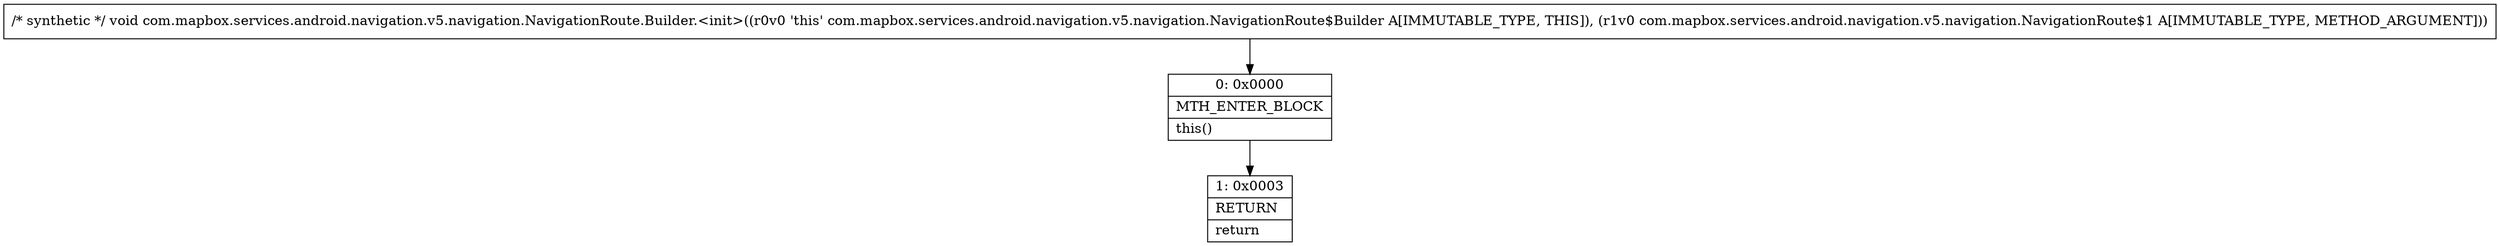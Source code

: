 digraph "CFG forcom.mapbox.services.android.navigation.v5.navigation.NavigationRoute.Builder.\<init\>(Lcom\/mapbox\/services\/android\/navigation\/v5\/navigation\/NavigationRoute$1;)V" {
Node_0 [shape=record,label="{0\:\ 0x0000|MTH_ENTER_BLOCK\l|this()\l}"];
Node_1 [shape=record,label="{1\:\ 0x0003|RETURN\l|return\l}"];
MethodNode[shape=record,label="{\/* synthetic *\/ void com.mapbox.services.android.navigation.v5.navigation.NavigationRoute.Builder.\<init\>((r0v0 'this' com.mapbox.services.android.navigation.v5.navigation.NavigationRoute$Builder A[IMMUTABLE_TYPE, THIS]), (r1v0 com.mapbox.services.android.navigation.v5.navigation.NavigationRoute$1 A[IMMUTABLE_TYPE, METHOD_ARGUMENT])) }"];
MethodNode -> Node_0;
Node_0 -> Node_1;
}

